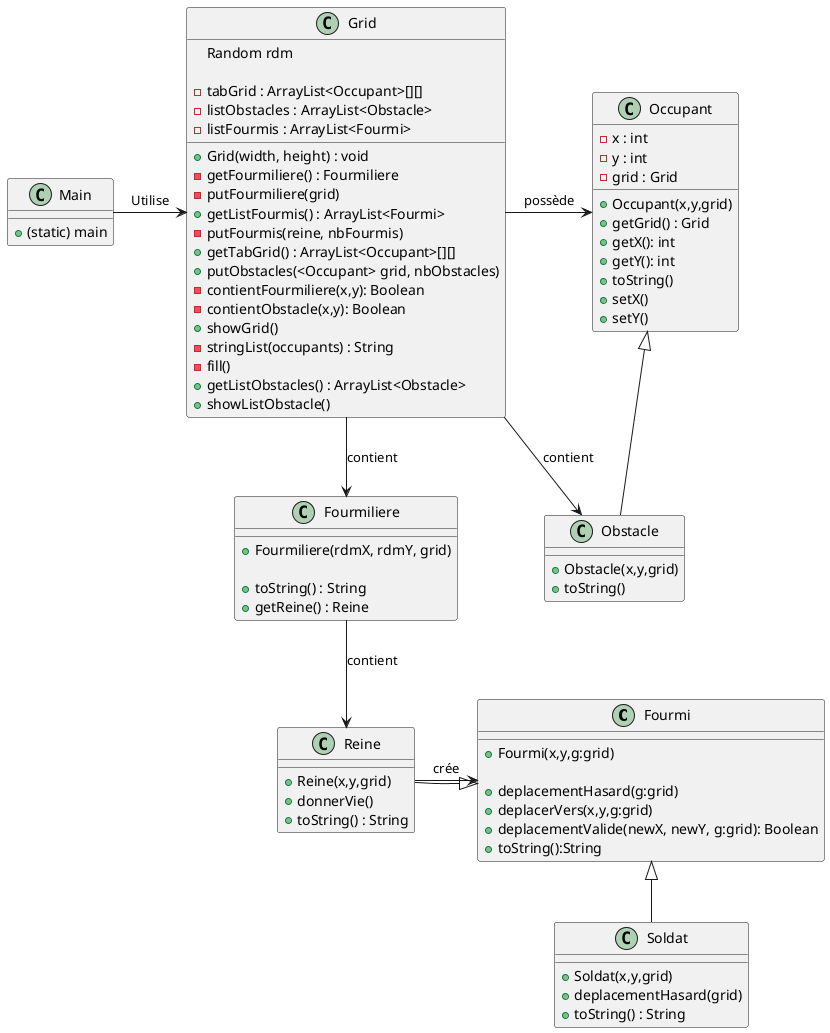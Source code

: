 @startuml
'https://plantuml.com/class-diagram

class Fourmi
{
    + Fourmi(x,y,g:grid)

    + deplacementHasard(g:grid)
    + deplacerVers(x,y,g:grid)
    + deplacementValide(newX, newY, g:grid): Boolean
    + toString():String
}

class Reine extends Fourmi
{
    + Reine(x,y,grid)
    + donnerVie()
    + toString() : String
}

class Fourmiliere
{
    + Fourmiliere(rdmX, rdmY, grid)

    + toString() : String
    + getReine() : Reine
}

class Grid
{
    Random rdm

    - tabGrid : ArrayList<Occupant>[][]
    - listObstacles : ArrayList<Obstacle>
    - listFourmis : ArrayList<Fourmi>

    + Grid(width, height) : void
    - getFourmiliere() : Fourmiliere
    - putFourmiliere(grid)
    + getListFourmis() : ArrayList<Fourmi>
    - putFourmis(reine, nbFourmis)
    + getTabGrid() : ArrayList<Occupant>[][]
    + putObstacles(<Occupant> grid, nbObstacles)
    - contientFourmiliere(x,y): Boolean
    - contientObstacle(x,y): Boolean
    + showGrid()
    - stringList(occupants) : String
    - fill()
    + getListObstacles() : ArrayList<Obstacle>
    + showListObstacle()
}

class Main
{
    +(static) main
}


class Soldat extends Fourmi
{
+ Soldat(x,y,grid)
+ deplacementHasard(grid)
+ toString() : String
}




class Occupant
{
    - x : int
    - y : int
    - grid : Grid
    + Occupant(x,y,grid)
    + getGrid() : Grid
    + getX(): int
    + getY(): int
    + toString()
    + setX()
    + setY()

}
class Obstacle extends Occupant
{
    + Obstacle(x,y,grid)
    + toString()
}


Main -> Grid : Utilise
Grid -> Occupant : possède
Reine -> Fourmi : crée
Fourmiliere --> Reine : contient
Grid --> Fourmiliere : contient
Grid -> Obstacle : contient

@enduml
